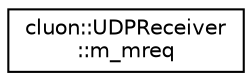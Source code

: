 digraph "Graphical Class Hierarchy"
{
 // LATEX_PDF_SIZE
  edge [fontname="Helvetica",fontsize="10",labelfontname="Helvetica",labelfontsize="10"];
  node [fontname="Helvetica",fontsize="10",shape=record];
  rankdir="LR";
  Node0 [label="cluon::UDPReceiver\l::m_mreq",height=0.2,width=0.4,color="black", fillcolor="white", style="filled",URL="$structcluon_1_1UDPReceiver_1_1m__mreq.html",tooltip=" "];
}
